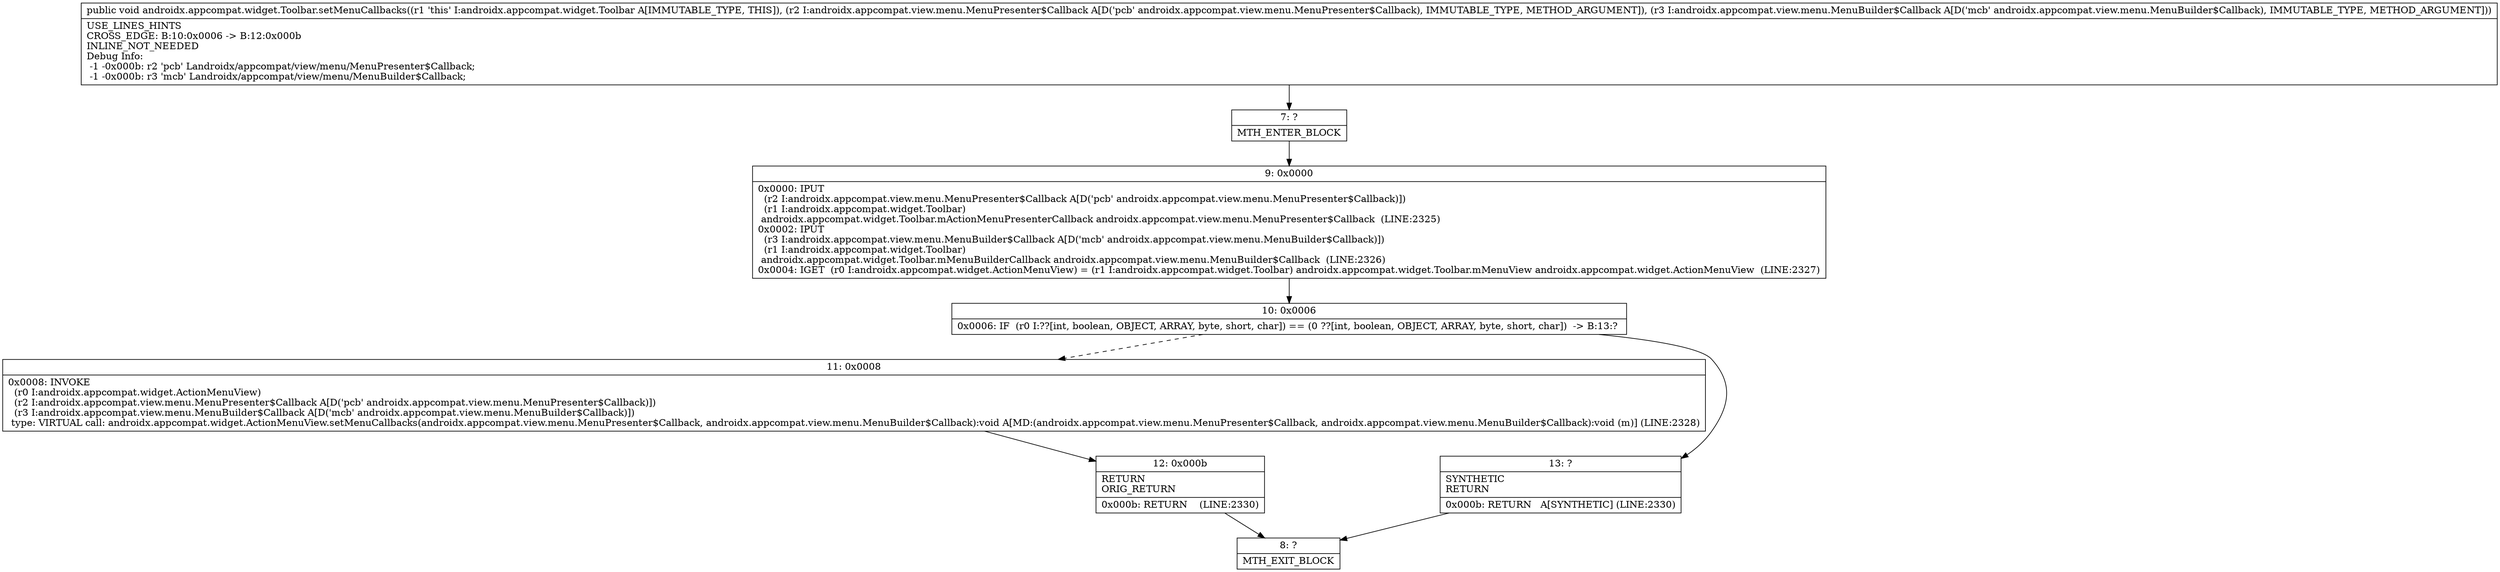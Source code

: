 digraph "CFG forandroidx.appcompat.widget.Toolbar.setMenuCallbacks(Landroidx\/appcompat\/view\/menu\/MenuPresenter$Callback;Landroidx\/appcompat\/view\/menu\/MenuBuilder$Callback;)V" {
Node_7 [shape=record,label="{7\:\ ?|MTH_ENTER_BLOCK\l}"];
Node_9 [shape=record,label="{9\:\ 0x0000|0x0000: IPUT  \l  (r2 I:androidx.appcompat.view.menu.MenuPresenter$Callback A[D('pcb' androidx.appcompat.view.menu.MenuPresenter$Callback)])\l  (r1 I:androidx.appcompat.widget.Toolbar)\l androidx.appcompat.widget.Toolbar.mActionMenuPresenterCallback androidx.appcompat.view.menu.MenuPresenter$Callback  (LINE:2325)\l0x0002: IPUT  \l  (r3 I:androidx.appcompat.view.menu.MenuBuilder$Callback A[D('mcb' androidx.appcompat.view.menu.MenuBuilder$Callback)])\l  (r1 I:androidx.appcompat.widget.Toolbar)\l androidx.appcompat.widget.Toolbar.mMenuBuilderCallback androidx.appcompat.view.menu.MenuBuilder$Callback  (LINE:2326)\l0x0004: IGET  (r0 I:androidx.appcompat.widget.ActionMenuView) = (r1 I:androidx.appcompat.widget.Toolbar) androidx.appcompat.widget.Toolbar.mMenuView androidx.appcompat.widget.ActionMenuView  (LINE:2327)\l}"];
Node_10 [shape=record,label="{10\:\ 0x0006|0x0006: IF  (r0 I:??[int, boolean, OBJECT, ARRAY, byte, short, char]) == (0 ??[int, boolean, OBJECT, ARRAY, byte, short, char])  \-\> B:13:? \l}"];
Node_11 [shape=record,label="{11\:\ 0x0008|0x0008: INVOKE  \l  (r0 I:androidx.appcompat.widget.ActionMenuView)\l  (r2 I:androidx.appcompat.view.menu.MenuPresenter$Callback A[D('pcb' androidx.appcompat.view.menu.MenuPresenter$Callback)])\l  (r3 I:androidx.appcompat.view.menu.MenuBuilder$Callback A[D('mcb' androidx.appcompat.view.menu.MenuBuilder$Callback)])\l type: VIRTUAL call: androidx.appcompat.widget.ActionMenuView.setMenuCallbacks(androidx.appcompat.view.menu.MenuPresenter$Callback, androidx.appcompat.view.menu.MenuBuilder$Callback):void A[MD:(androidx.appcompat.view.menu.MenuPresenter$Callback, androidx.appcompat.view.menu.MenuBuilder$Callback):void (m)] (LINE:2328)\l}"];
Node_12 [shape=record,label="{12\:\ 0x000b|RETURN\lORIG_RETURN\l|0x000b: RETURN    (LINE:2330)\l}"];
Node_8 [shape=record,label="{8\:\ ?|MTH_EXIT_BLOCK\l}"];
Node_13 [shape=record,label="{13\:\ ?|SYNTHETIC\lRETURN\l|0x000b: RETURN   A[SYNTHETIC] (LINE:2330)\l}"];
MethodNode[shape=record,label="{public void androidx.appcompat.widget.Toolbar.setMenuCallbacks((r1 'this' I:androidx.appcompat.widget.Toolbar A[IMMUTABLE_TYPE, THIS]), (r2 I:androidx.appcompat.view.menu.MenuPresenter$Callback A[D('pcb' androidx.appcompat.view.menu.MenuPresenter$Callback), IMMUTABLE_TYPE, METHOD_ARGUMENT]), (r3 I:androidx.appcompat.view.menu.MenuBuilder$Callback A[D('mcb' androidx.appcompat.view.menu.MenuBuilder$Callback), IMMUTABLE_TYPE, METHOD_ARGUMENT]))  | USE_LINES_HINTS\lCROSS_EDGE: B:10:0x0006 \-\> B:12:0x000b\lINLINE_NOT_NEEDED\lDebug Info:\l  \-1 \-0x000b: r2 'pcb' Landroidx\/appcompat\/view\/menu\/MenuPresenter$Callback;\l  \-1 \-0x000b: r3 'mcb' Landroidx\/appcompat\/view\/menu\/MenuBuilder$Callback;\l}"];
MethodNode -> Node_7;Node_7 -> Node_9;
Node_9 -> Node_10;
Node_10 -> Node_11[style=dashed];
Node_10 -> Node_13;
Node_11 -> Node_12;
Node_12 -> Node_8;
Node_13 -> Node_8;
}

